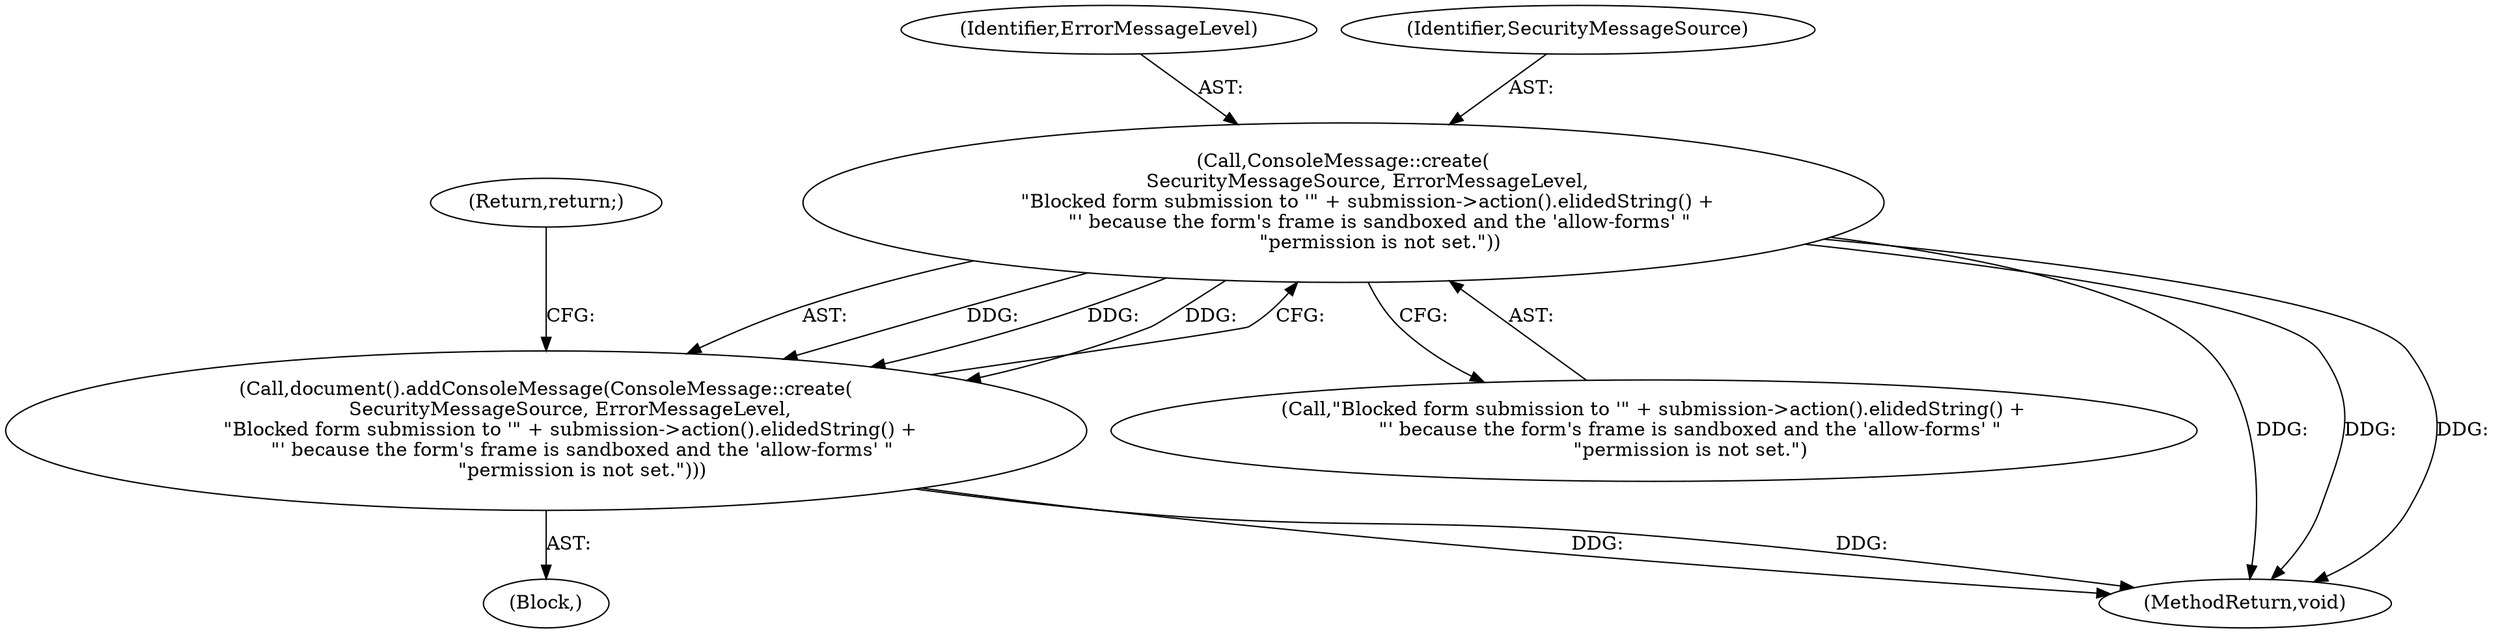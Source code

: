 digraph "0_Chrome_4ac4aff49c4c539bce6d8a0d8800c01324bb6bc0@API" {
"1000123" [label="(Call,ConsoleMessage::create(\n        SecurityMessageSource, ErrorMessageLevel,\n        \"Blocked form submission to '\" + submission->action().elidedString() +\n            \"' because the form's frame is sandboxed and the 'allow-forms' \"\n            \"permission is not set.\"))"];
"1000122" [label="(Call,document().addConsoleMessage(ConsoleMessage::create(\n        SecurityMessageSource, ErrorMessageLevel,\n        \"Blocked form submission to '\" + submission->action().elidedString() +\n            \"' because the form's frame is sandboxed and the 'allow-forms' \"\n            \"permission is not set.\")))"];
"1000122" [label="(Call,document().addConsoleMessage(ConsoleMessage::create(\n        SecurityMessageSource, ErrorMessageLevel,\n        \"Blocked form submission to '\" + submission->action().elidedString() +\n            \"' because the form's frame is sandboxed and the 'allow-forms' \"\n            \"permission is not set.\")))"];
"1000121" [label="(Block,)"];
"1000125" [label="(Identifier,ErrorMessageLevel)"];
"1000131" [label="(Return,return;)"];
"1000123" [label="(Call,ConsoleMessage::create(\n        SecurityMessageSource, ErrorMessageLevel,\n        \"Blocked form submission to '\" + submission->action().elidedString() +\n            \"' because the form's frame is sandboxed and the 'allow-forms' \"\n            \"permission is not set.\"))"];
"1000124" [label="(Identifier,SecurityMessageSource)"];
"1000126" [label="(Call,\"Blocked form submission to '\" + submission->action().elidedString() +\n            \"' because the form's frame is sandboxed and the 'allow-forms' \"\n            \"permission is not set.\")"];
"1000202" [label="(MethodReturn,void)"];
"1000123" -> "1000122"  [label="AST: "];
"1000123" -> "1000126"  [label="CFG: "];
"1000124" -> "1000123"  [label="AST: "];
"1000125" -> "1000123"  [label="AST: "];
"1000126" -> "1000123"  [label="AST: "];
"1000122" -> "1000123"  [label="CFG: "];
"1000123" -> "1000202"  [label="DDG: "];
"1000123" -> "1000202"  [label="DDG: "];
"1000123" -> "1000202"  [label="DDG: "];
"1000123" -> "1000122"  [label="DDG: "];
"1000123" -> "1000122"  [label="DDG: "];
"1000123" -> "1000122"  [label="DDG: "];
"1000122" -> "1000121"  [label="AST: "];
"1000131" -> "1000122"  [label="CFG: "];
"1000122" -> "1000202"  [label="DDG: "];
"1000122" -> "1000202"  [label="DDG: "];
}
